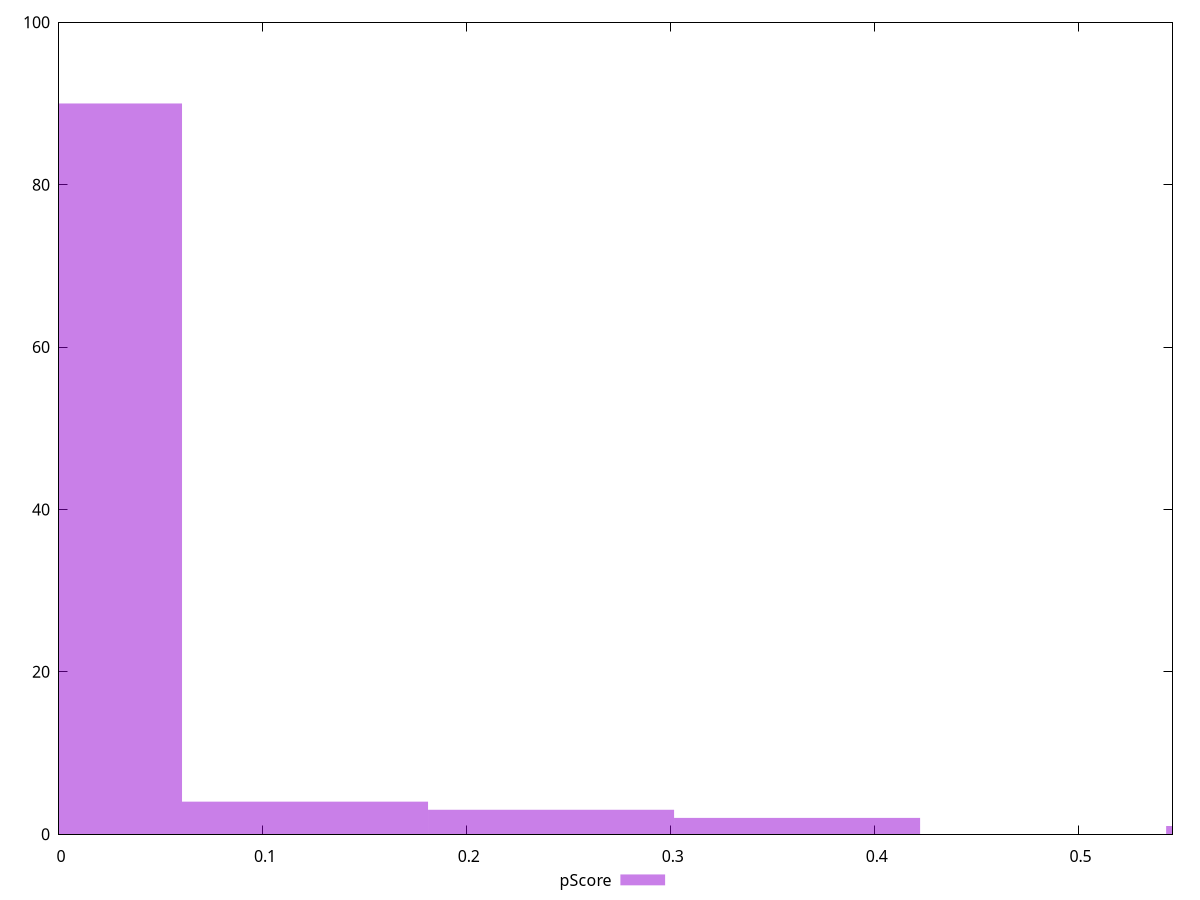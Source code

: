 reset

$pScore <<EOF
0 90
0.3619637673626823 2
0.1206545891208941 4
0.2413091782417882 3
0.6032729456044705 1
EOF

set key outside below
set boxwidth 0.1206545891208941
set xrange [2.381872477030811e-12:0.5460657327259774]
set yrange [0:100]
set trange [0:100]
set style fill transparent solid 0.5 noborder
set terminal svg size 640, 490 enhanced background rgb 'white'
set output "report_00015_2021-02-09T16-11-33.973Z/estimated-input-latency/samples/pages/pScore/histogram.svg"

plot $pScore title "pScore" with boxes

reset
